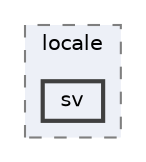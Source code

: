 digraph "C:/Users/LukeMabie/documents/Development/Password_Saver_Using_Django-master/venv/Lib/site-packages/django/conf/locale/sv"
{
 // LATEX_PDF_SIZE
  bgcolor="transparent";
  edge [fontname=Helvetica,fontsize=10,labelfontname=Helvetica,labelfontsize=10];
  node [fontname=Helvetica,fontsize=10,shape=box,height=0.2,width=0.4];
  compound=true
  subgraph clusterdir_6ae4708f427b9ff73e5313b131df1071 {
    graph [ bgcolor="#edf0f7", pencolor="grey50", label="locale", fontname=Helvetica,fontsize=10 style="filled,dashed", URL="dir_6ae4708f427b9ff73e5313b131df1071.html",tooltip=""]
  dir_58b362b2082b09259885474d92722881 [label="sv", fillcolor="#edf0f7", color="grey25", style="filled,bold", URL="dir_58b362b2082b09259885474d92722881.html",tooltip=""];
  }
}
